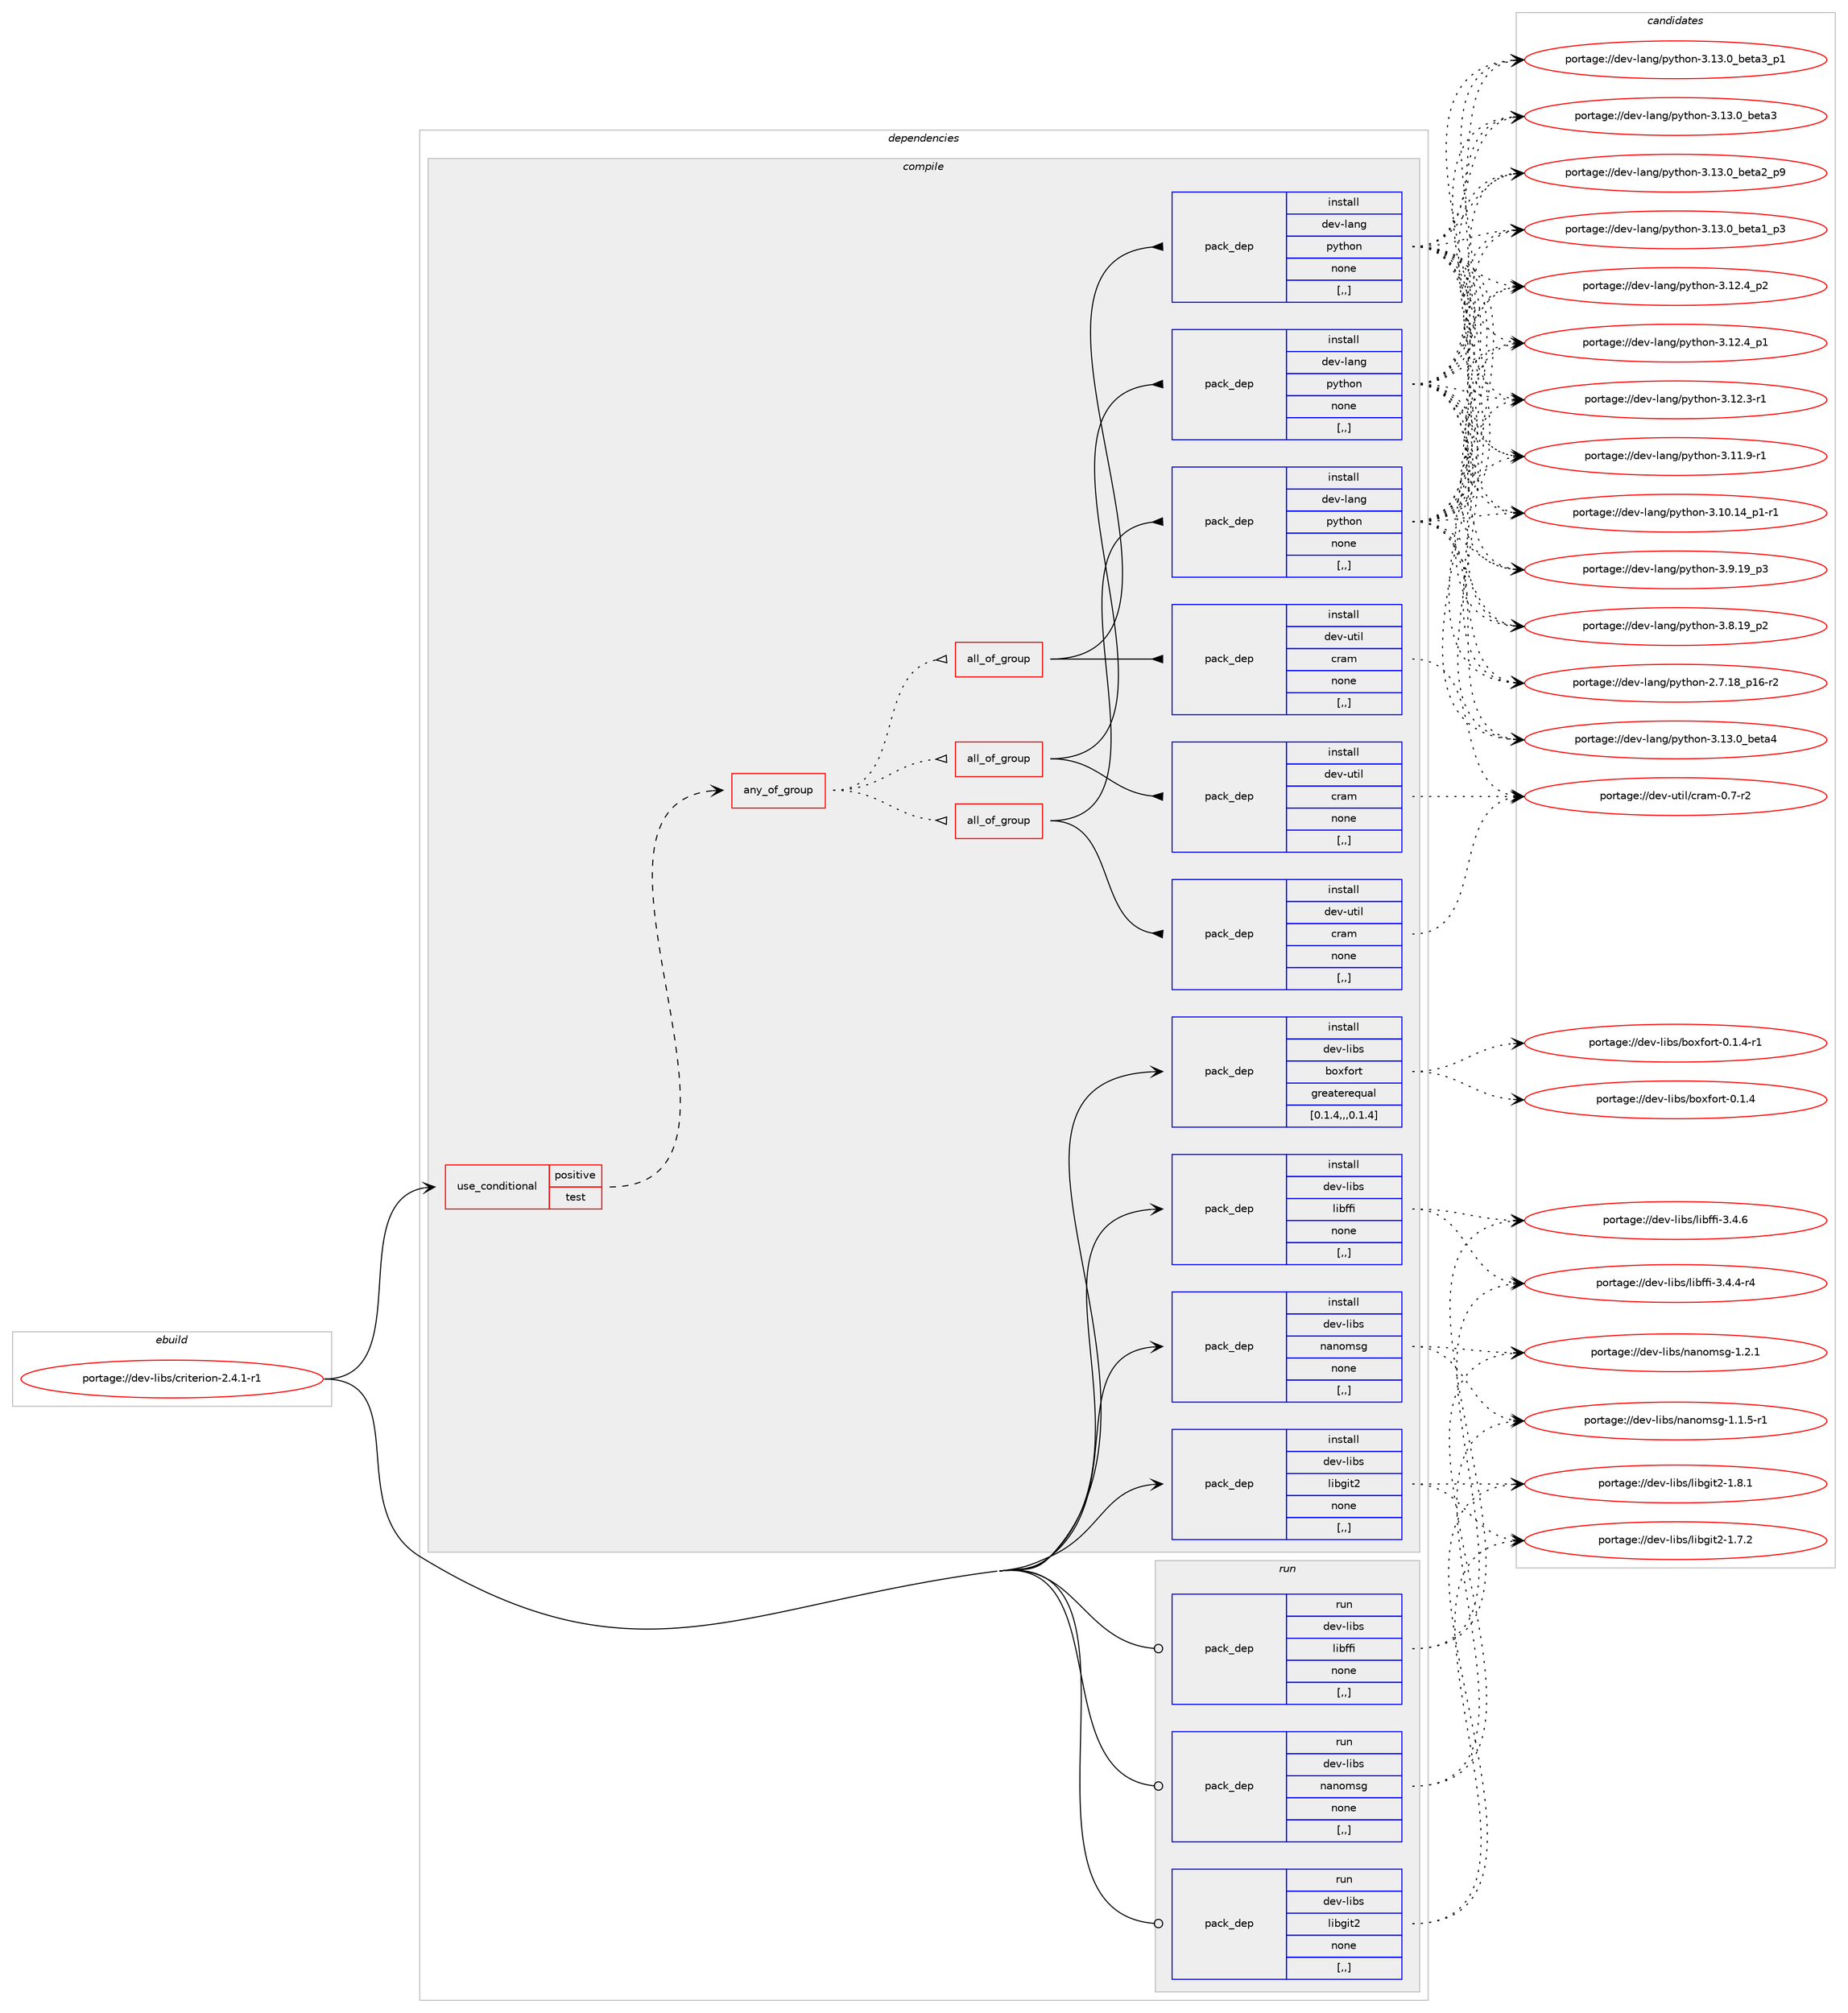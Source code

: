 digraph prolog {

# *************
# Graph options
# *************

newrank=true;
concentrate=true;
compound=true;
graph [rankdir=LR,fontname=Helvetica,fontsize=10,ranksep=1.5];#, ranksep=2.5, nodesep=0.2];
edge  [arrowhead=vee];
node  [fontname=Helvetica,fontsize=10];

# **********
# The ebuild
# **********

subgraph cluster_leftcol {
color=gray;
label=<<i>ebuild</i>>;
id [label="portage://dev-libs/criterion-2.4.1-r1", color=red, width=4, href="../dev-libs/criterion-2.4.1-r1.svg"];
}

# ****************
# The dependencies
# ****************

subgraph cluster_midcol {
color=gray;
label=<<i>dependencies</i>>;
subgraph cluster_compile {
fillcolor="#eeeeee";
style=filled;
label=<<i>compile</i>>;
subgraph cond26103 {
dependency107466 [label=<<TABLE BORDER="0" CELLBORDER="1" CELLSPACING="0" CELLPADDING="4"><TR><TD ROWSPAN="3" CELLPADDING="10">use_conditional</TD></TR><TR><TD>positive</TD></TR><TR><TD>test</TD></TR></TABLE>>, shape=none, color=red];
subgraph any1014 {
dependency107467 [label=<<TABLE BORDER="0" CELLBORDER="1" CELLSPACING="0" CELLPADDING="4"><TR><TD CELLPADDING="10">any_of_group</TD></TR></TABLE>>, shape=none, color=red];subgraph all148 {
dependency107468 [label=<<TABLE BORDER="0" CELLBORDER="1" CELLSPACING="0" CELLPADDING="4"><TR><TD CELLPADDING="10">all_of_group</TD></TR></TABLE>>, shape=none, color=red];subgraph pack80204 {
dependency107469 [label=<<TABLE BORDER="0" CELLBORDER="1" CELLSPACING="0" CELLPADDING="4" WIDTH="220"><TR><TD ROWSPAN="6" CELLPADDING="30">pack_dep</TD></TR><TR><TD WIDTH="110">install</TD></TR><TR><TD>dev-lang</TD></TR><TR><TD>python</TD></TR><TR><TD>none</TD></TR><TR><TD>[,,]</TD></TR></TABLE>>, shape=none, color=blue];
}
dependency107468:e -> dependency107469:w [weight=20,style="solid",arrowhead="inv"];
subgraph pack80205 {
dependency107470 [label=<<TABLE BORDER="0" CELLBORDER="1" CELLSPACING="0" CELLPADDING="4" WIDTH="220"><TR><TD ROWSPAN="6" CELLPADDING="30">pack_dep</TD></TR><TR><TD WIDTH="110">install</TD></TR><TR><TD>dev-util</TD></TR><TR><TD>cram</TD></TR><TR><TD>none</TD></TR><TR><TD>[,,]</TD></TR></TABLE>>, shape=none, color=blue];
}
dependency107468:e -> dependency107470:w [weight=20,style="solid",arrowhead="inv"];
}
dependency107467:e -> dependency107468:w [weight=20,style="dotted",arrowhead="oinv"];
subgraph all149 {
dependency107471 [label=<<TABLE BORDER="0" CELLBORDER="1" CELLSPACING="0" CELLPADDING="4"><TR><TD CELLPADDING="10">all_of_group</TD></TR></TABLE>>, shape=none, color=red];subgraph pack80206 {
dependency107472 [label=<<TABLE BORDER="0" CELLBORDER="1" CELLSPACING="0" CELLPADDING="4" WIDTH="220"><TR><TD ROWSPAN="6" CELLPADDING="30">pack_dep</TD></TR><TR><TD WIDTH="110">install</TD></TR><TR><TD>dev-lang</TD></TR><TR><TD>python</TD></TR><TR><TD>none</TD></TR><TR><TD>[,,]</TD></TR></TABLE>>, shape=none, color=blue];
}
dependency107471:e -> dependency107472:w [weight=20,style="solid",arrowhead="inv"];
subgraph pack80207 {
dependency107473 [label=<<TABLE BORDER="0" CELLBORDER="1" CELLSPACING="0" CELLPADDING="4" WIDTH="220"><TR><TD ROWSPAN="6" CELLPADDING="30">pack_dep</TD></TR><TR><TD WIDTH="110">install</TD></TR><TR><TD>dev-util</TD></TR><TR><TD>cram</TD></TR><TR><TD>none</TD></TR><TR><TD>[,,]</TD></TR></TABLE>>, shape=none, color=blue];
}
dependency107471:e -> dependency107473:w [weight=20,style="solid",arrowhead="inv"];
}
dependency107467:e -> dependency107471:w [weight=20,style="dotted",arrowhead="oinv"];
subgraph all150 {
dependency107474 [label=<<TABLE BORDER="0" CELLBORDER="1" CELLSPACING="0" CELLPADDING="4"><TR><TD CELLPADDING="10">all_of_group</TD></TR></TABLE>>, shape=none, color=red];subgraph pack80208 {
dependency107475 [label=<<TABLE BORDER="0" CELLBORDER="1" CELLSPACING="0" CELLPADDING="4" WIDTH="220"><TR><TD ROWSPAN="6" CELLPADDING="30">pack_dep</TD></TR><TR><TD WIDTH="110">install</TD></TR><TR><TD>dev-lang</TD></TR><TR><TD>python</TD></TR><TR><TD>none</TD></TR><TR><TD>[,,]</TD></TR></TABLE>>, shape=none, color=blue];
}
dependency107474:e -> dependency107475:w [weight=20,style="solid",arrowhead="inv"];
subgraph pack80209 {
dependency107476 [label=<<TABLE BORDER="0" CELLBORDER="1" CELLSPACING="0" CELLPADDING="4" WIDTH="220"><TR><TD ROWSPAN="6" CELLPADDING="30">pack_dep</TD></TR><TR><TD WIDTH="110">install</TD></TR><TR><TD>dev-util</TD></TR><TR><TD>cram</TD></TR><TR><TD>none</TD></TR><TR><TD>[,,]</TD></TR></TABLE>>, shape=none, color=blue];
}
dependency107474:e -> dependency107476:w [weight=20,style="solid",arrowhead="inv"];
}
dependency107467:e -> dependency107474:w [weight=20,style="dotted",arrowhead="oinv"];
}
dependency107466:e -> dependency107467:w [weight=20,style="dashed",arrowhead="vee"];
}
id:e -> dependency107466:w [weight=20,style="solid",arrowhead="vee"];
subgraph pack80210 {
dependency107477 [label=<<TABLE BORDER="0" CELLBORDER="1" CELLSPACING="0" CELLPADDING="4" WIDTH="220"><TR><TD ROWSPAN="6" CELLPADDING="30">pack_dep</TD></TR><TR><TD WIDTH="110">install</TD></TR><TR><TD>dev-libs</TD></TR><TR><TD>boxfort</TD></TR><TR><TD>greaterequal</TD></TR><TR><TD>[0.1.4,,,0.1.4]</TD></TR></TABLE>>, shape=none, color=blue];
}
id:e -> dependency107477:w [weight=20,style="solid",arrowhead="vee"];
subgraph pack80211 {
dependency107478 [label=<<TABLE BORDER="0" CELLBORDER="1" CELLSPACING="0" CELLPADDING="4" WIDTH="220"><TR><TD ROWSPAN="6" CELLPADDING="30">pack_dep</TD></TR><TR><TD WIDTH="110">install</TD></TR><TR><TD>dev-libs</TD></TR><TR><TD>libffi</TD></TR><TR><TD>none</TD></TR><TR><TD>[,,]</TD></TR></TABLE>>, shape=none, color=blue];
}
id:e -> dependency107478:w [weight=20,style="solid",arrowhead="vee"];
subgraph pack80212 {
dependency107479 [label=<<TABLE BORDER="0" CELLBORDER="1" CELLSPACING="0" CELLPADDING="4" WIDTH="220"><TR><TD ROWSPAN="6" CELLPADDING="30">pack_dep</TD></TR><TR><TD WIDTH="110">install</TD></TR><TR><TD>dev-libs</TD></TR><TR><TD>libgit2</TD></TR><TR><TD>none</TD></TR><TR><TD>[,,]</TD></TR></TABLE>>, shape=none, color=blue];
}
id:e -> dependency107479:w [weight=20,style="solid",arrowhead="vee"];
subgraph pack80213 {
dependency107480 [label=<<TABLE BORDER="0" CELLBORDER="1" CELLSPACING="0" CELLPADDING="4" WIDTH="220"><TR><TD ROWSPAN="6" CELLPADDING="30">pack_dep</TD></TR><TR><TD WIDTH="110">install</TD></TR><TR><TD>dev-libs</TD></TR><TR><TD>nanomsg</TD></TR><TR><TD>none</TD></TR><TR><TD>[,,]</TD></TR></TABLE>>, shape=none, color=blue];
}
id:e -> dependency107480:w [weight=20,style="solid",arrowhead="vee"];
}
subgraph cluster_compileandrun {
fillcolor="#eeeeee";
style=filled;
label=<<i>compile and run</i>>;
}
subgraph cluster_run {
fillcolor="#eeeeee";
style=filled;
label=<<i>run</i>>;
subgraph pack80214 {
dependency107481 [label=<<TABLE BORDER="0" CELLBORDER="1" CELLSPACING="0" CELLPADDING="4" WIDTH="220"><TR><TD ROWSPAN="6" CELLPADDING="30">pack_dep</TD></TR><TR><TD WIDTH="110">run</TD></TR><TR><TD>dev-libs</TD></TR><TR><TD>libffi</TD></TR><TR><TD>none</TD></TR><TR><TD>[,,]</TD></TR></TABLE>>, shape=none, color=blue];
}
id:e -> dependency107481:w [weight=20,style="solid",arrowhead="odot"];
subgraph pack80215 {
dependency107482 [label=<<TABLE BORDER="0" CELLBORDER="1" CELLSPACING="0" CELLPADDING="4" WIDTH="220"><TR><TD ROWSPAN="6" CELLPADDING="30">pack_dep</TD></TR><TR><TD WIDTH="110">run</TD></TR><TR><TD>dev-libs</TD></TR><TR><TD>libgit2</TD></TR><TR><TD>none</TD></TR><TR><TD>[,,]</TD></TR></TABLE>>, shape=none, color=blue];
}
id:e -> dependency107482:w [weight=20,style="solid",arrowhead="odot"];
subgraph pack80216 {
dependency107483 [label=<<TABLE BORDER="0" CELLBORDER="1" CELLSPACING="0" CELLPADDING="4" WIDTH="220"><TR><TD ROWSPAN="6" CELLPADDING="30">pack_dep</TD></TR><TR><TD WIDTH="110">run</TD></TR><TR><TD>dev-libs</TD></TR><TR><TD>nanomsg</TD></TR><TR><TD>none</TD></TR><TR><TD>[,,]</TD></TR></TABLE>>, shape=none, color=blue];
}
id:e -> dependency107483:w [weight=20,style="solid",arrowhead="odot"];
}
}

# **************
# The candidates
# **************

subgraph cluster_choices {
rank=same;
color=gray;
label=<<i>candidates</i>>;

subgraph choice80204 {
color=black;
nodesep=1;
choice1001011184510897110103471121211161041111104551464951464895981011169752 [label="portage://dev-lang/python-3.13.0_beta4", color=red, width=4,href="../dev-lang/python-3.13.0_beta4.svg"];
choice10010111845108971101034711212111610411111045514649514648959810111697519511249 [label="portage://dev-lang/python-3.13.0_beta3_p1", color=red, width=4,href="../dev-lang/python-3.13.0_beta3_p1.svg"];
choice1001011184510897110103471121211161041111104551464951464895981011169751 [label="portage://dev-lang/python-3.13.0_beta3", color=red, width=4,href="../dev-lang/python-3.13.0_beta3.svg"];
choice10010111845108971101034711212111610411111045514649514648959810111697509511257 [label="portage://dev-lang/python-3.13.0_beta2_p9", color=red, width=4,href="../dev-lang/python-3.13.0_beta2_p9.svg"];
choice10010111845108971101034711212111610411111045514649514648959810111697499511251 [label="portage://dev-lang/python-3.13.0_beta1_p3", color=red, width=4,href="../dev-lang/python-3.13.0_beta1_p3.svg"];
choice100101118451089711010347112121116104111110455146495046529511250 [label="portage://dev-lang/python-3.12.4_p2", color=red, width=4,href="../dev-lang/python-3.12.4_p2.svg"];
choice100101118451089711010347112121116104111110455146495046529511249 [label="portage://dev-lang/python-3.12.4_p1", color=red, width=4,href="../dev-lang/python-3.12.4_p1.svg"];
choice100101118451089711010347112121116104111110455146495046514511449 [label="portage://dev-lang/python-3.12.3-r1", color=red, width=4,href="../dev-lang/python-3.12.3-r1.svg"];
choice100101118451089711010347112121116104111110455146494946574511449 [label="portage://dev-lang/python-3.11.9-r1", color=red, width=4,href="../dev-lang/python-3.11.9-r1.svg"];
choice100101118451089711010347112121116104111110455146494846495295112494511449 [label="portage://dev-lang/python-3.10.14_p1-r1", color=red, width=4,href="../dev-lang/python-3.10.14_p1-r1.svg"];
choice100101118451089711010347112121116104111110455146574649579511251 [label="portage://dev-lang/python-3.9.19_p3", color=red, width=4,href="../dev-lang/python-3.9.19_p3.svg"];
choice100101118451089711010347112121116104111110455146564649579511250 [label="portage://dev-lang/python-3.8.19_p2", color=red, width=4,href="../dev-lang/python-3.8.19_p2.svg"];
choice100101118451089711010347112121116104111110455046554649569511249544511450 [label="portage://dev-lang/python-2.7.18_p16-r2", color=red, width=4,href="../dev-lang/python-2.7.18_p16-r2.svg"];
dependency107469:e -> choice1001011184510897110103471121211161041111104551464951464895981011169752:w [style=dotted,weight="100"];
dependency107469:e -> choice10010111845108971101034711212111610411111045514649514648959810111697519511249:w [style=dotted,weight="100"];
dependency107469:e -> choice1001011184510897110103471121211161041111104551464951464895981011169751:w [style=dotted,weight="100"];
dependency107469:e -> choice10010111845108971101034711212111610411111045514649514648959810111697509511257:w [style=dotted,weight="100"];
dependency107469:e -> choice10010111845108971101034711212111610411111045514649514648959810111697499511251:w [style=dotted,weight="100"];
dependency107469:e -> choice100101118451089711010347112121116104111110455146495046529511250:w [style=dotted,weight="100"];
dependency107469:e -> choice100101118451089711010347112121116104111110455146495046529511249:w [style=dotted,weight="100"];
dependency107469:e -> choice100101118451089711010347112121116104111110455146495046514511449:w [style=dotted,weight="100"];
dependency107469:e -> choice100101118451089711010347112121116104111110455146494946574511449:w [style=dotted,weight="100"];
dependency107469:e -> choice100101118451089711010347112121116104111110455146494846495295112494511449:w [style=dotted,weight="100"];
dependency107469:e -> choice100101118451089711010347112121116104111110455146574649579511251:w [style=dotted,weight="100"];
dependency107469:e -> choice100101118451089711010347112121116104111110455146564649579511250:w [style=dotted,weight="100"];
dependency107469:e -> choice100101118451089711010347112121116104111110455046554649569511249544511450:w [style=dotted,weight="100"];
}
subgraph choice80205 {
color=black;
nodesep=1;
choice10010111845117116105108479911497109454846554511450 [label="portage://dev-util/cram-0.7-r2", color=red, width=4,href="../dev-util/cram-0.7-r2.svg"];
dependency107470:e -> choice10010111845117116105108479911497109454846554511450:w [style=dotted,weight="100"];
}
subgraph choice80206 {
color=black;
nodesep=1;
choice1001011184510897110103471121211161041111104551464951464895981011169752 [label="portage://dev-lang/python-3.13.0_beta4", color=red, width=4,href="../dev-lang/python-3.13.0_beta4.svg"];
choice10010111845108971101034711212111610411111045514649514648959810111697519511249 [label="portage://dev-lang/python-3.13.0_beta3_p1", color=red, width=4,href="../dev-lang/python-3.13.0_beta3_p1.svg"];
choice1001011184510897110103471121211161041111104551464951464895981011169751 [label="portage://dev-lang/python-3.13.0_beta3", color=red, width=4,href="../dev-lang/python-3.13.0_beta3.svg"];
choice10010111845108971101034711212111610411111045514649514648959810111697509511257 [label="portage://dev-lang/python-3.13.0_beta2_p9", color=red, width=4,href="../dev-lang/python-3.13.0_beta2_p9.svg"];
choice10010111845108971101034711212111610411111045514649514648959810111697499511251 [label="portage://dev-lang/python-3.13.0_beta1_p3", color=red, width=4,href="../dev-lang/python-3.13.0_beta1_p3.svg"];
choice100101118451089711010347112121116104111110455146495046529511250 [label="portage://dev-lang/python-3.12.4_p2", color=red, width=4,href="../dev-lang/python-3.12.4_p2.svg"];
choice100101118451089711010347112121116104111110455146495046529511249 [label="portage://dev-lang/python-3.12.4_p1", color=red, width=4,href="../dev-lang/python-3.12.4_p1.svg"];
choice100101118451089711010347112121116104111110455146495046514511449 [label="portage://dev-lang/python-3.12.3-r1", color=red, width=4,href="../dev-lang/python-3.12.3-r1.svg"];
choice100101118451089711010347112121116104111110455146494946574511449 [label="portage://dev-lang/python-3.11.9-r1", color=red, width=4,href="../dev-lang/python-3.11.9-r1.svg"];
choice100101118451089711010347112121116104111110455146494846495295112494511449 [label="portage://dev-lang/python-3.10.14_p1-r1", color=red, width=4,href="../dev-lang/python-3.10.14_p1-r1.svg"];
choice100101118451089711010347112121116104111110455146574649579511251 [label="portage://dev-lang/python-3.9.19_p3", color=red, width=4,href="../dev-lang/python-3.9.19_p3.svg"];
choice100101118451089711010347112121116104111110455146564649579511250 [label="portage://dev-lang/python-3.8.19_p2", color=red, width=4,href="../dev-lang/python-3.8.19_p2.svg"];
choice100101118451089711010347112121116104111110455046554649569511249544511450 [label="portage://dev-lang/python-2.7.18_p16-r2", color=red, width=4,href="../dev-lang/python-2.7.18_p16-r2.svg"];
dependency107472:e -> choice1001011184510897110103471121211161041111104551464951464895981011169752:w [style=dotted,weight="100"];
dependency107472:e -> choice10010111845108971101034711212111610411111045514649514648959810111697519511249:w [style=dotted,weight="100"];
dependency107472:e -> choice1001011184510897110103471121211161041111104551464951464895981011169751:w [style=dotted,weight="100"];
dependency107472:e -> choice10010111845108971101034711212111610411111045514649514648959810111697509511257:w [style=dotted,weight="100"];
dependency107472:e -> choice10010111845108971101034711212111610411111045514649514648959810111697499511251:w [style=dotted,weight="100"];
dependency107472:e -> choice100101118451089711010347112121116104111110455146495046529511250:w [style=dotted,weight="100"];
dependency107472:e -> choice100101118451089711010347112121116104111110455146495046529511249:w [style=dotted,weight="100"];
dependency107472:e -> choice100101118451089711010347112121116104111110455146495046514511449:w [style=dotted,weight="100"];
dependency107472:e -> choice100101118451089711010347112121116104111110455146494946574511449:w [style=dotted,weight="100"];
dependency107472:e -> choice100101118451089711010347112121116104111110455146494846495295112494511449:w [style=dotted,weight="100"];
dependency107472:e -> choice100101118451089711010347112121116104111110455146574649579511251:w [style=dotted,weight="100"];
dependency107472:e -> choice100101118451089711010347112121116104111110455146564649579511250:w [style=dotted,weight="100"];
dependency107472:e -> choice100101118451089711010347112121116104111110455046554649569511249544511450:w [style=dotted,weight="100"];
}
subgraph choice80207 {
color=black;
nodesep=1;
choice10010111845117116105108479911497109454846554511450 [label="portage://dev-util/cram-0.7-r2", color=red, width=4,href="../dev-util/cram-0.7-r2.svg"];
dependency107473:e -> choice10010111845117116105108479911497109454846554511450:w [style=dotted,weight="100"];
}
subgraph choice80208 {
color=black;
nodesep=1;
choice1001011184510897110103471121211161041111104551464951464895981011169752 [label="portage://dev-lang/python-3.13.0_beta4", color=red, width=4,href="../dev-lang/python-3.13.0_beta4.svg"];
choice10010111845108971101034711212111610411111045514649514648959810111697519511249 [label="portage://dev-lang/python-3.13.0_beta3_p1", color=red, width=4,href="../dev-lang/python-3.13.0_beta3_p1.svg"];
choice1001011184510897110103471121211161041111104551464951464895981011169751 [label="portage://dev-lang/python-3.13.0_beta3", color=red, width=4,href="../dev-lang/python-3.13.0_beta3.svg"];
choice10010111845108971101034711212111610411111045514649514648959810111697509511257 [label="portage://dev-lang/python-3.13.0_beta2_p9", color=red, width=4,href="../dev-lang/python-3.13.0_beta2_p9.svg"];
choice10010111845108971101034711212111610411111045514649514648959810111697499511251 [label="portage://dev-lang/python-3.13.0_beta1_p3", color=red, width=4,href="../dev-lang/python-3.13.0_beta1_p3.svg"];
choice100101118451089711010347112121116104111110455146495046529511250 [label="portage://dev-lang/python-3.12.4_p2", color=red, width=4,href="../dev-lang/python-3.12.4_p2.svg"];
choice100101118451089711010347112121116104111110455146495046529511249 [label="portage://dev-lang/python-3.12.4_p1", color=red, width=4,href="../dev-lang/python-3.12.4_p1.svg"];
choice100101118451089711010347112121116104111110455146495046514511449 [label="portage://dev-lang/python-3.12.3-r1", color=red, width=4,href="../dev-lang/python-3.12.3-r1.svg"];
choice100101118451089711010347112121116104111110455146494946574511449 [label="portage://dev-lang/python-3.11.9-r1", color=red, width=4,href="../dev-lang/python-3.11.9-r1.svg"];
choice100101118451089711010347112121116104111110455146494846495295112494511449 [label="portage://dev-lang/python-3.10.14_p1-r1", color=red, width=4,href="../dev-lang/python-3.10.14_p1-r1.svg"];
choice100101118451089711010347112121116104111110455146574649579511251 [label="portage://dev-lang/python-3.9.19_p3", color=red, width=4,href="../dev-lang/python-3.9.19_p3.svg"];
choice100101118451089711010347112121116104111110455146564649579511250 [label="portage://dev-lang/python-3.8.19_p2", color=red, width=4,href="../dev-lang/python-3.8.19_p2.svg"];
choice100101118451089711010347112121116104111110455046554649569511249544511450 [label="portage://dev-lang/python-2.7.18_p16-r2", color=red, width=4,href="../dev-lang/python-2.7.18_p16-r2.svg"];
dependency107475:e -> choice1001011184510897110103471121211161041111104551464951464895981011169752:w [style=dotted,weight="100"];
dependency107475:e -> choice10010111845108971101034711212111610411111045514649514648959810111697519511249:w [style=dotted,weight="100"];
dependency107475:e -> choice1001011184510897110103471121211161041111104551464951464895981011169751:w [style=dotted,weight="100"];
dependency107475:e -> choice10010111845108971101034711212111610411111045514649514648959810111697509511257:w [style=dotted,weight="100"];
dependency107475:e -> choice10010111845108971101034711212111610411111045514649514648959810111697499511251:w [style=dotted,weight="100"];
dependency107475:e -> choice100101118451089711010347112121116104111110455146495046529511250:w [style=dotted,weight="100"];
dependency107475:e -> choice100101118451089711010347112121116104111110455146495046529511249:w [style=dotted,weight="100"];
dependency107475:e -> choice100101118451089711010347112121116104111110455146495046514511449:w [style=dotted,weight="100"];
dependency107475:e -> choice100101118451089711010347112121116104111110455146494946574511449:w [style=dotted,weight="100"];
dependency107475:e -> choice100101118451089711010347112121116104111110455146494846495295112494511449:w [style=dotted,weight="100"];
dependency107475:e -> choice100101118451089711010347112121116104111110455146574649579511251:w [style=dotted,weight="100"];
dependency107475:e -> choice100101118451089711010347112121116104111110455146564649579511250:w [style=dotted,weight="100"];
dependency107475:e -> choice100101118451089711010347112121116104111110455046554649569511249544511450:w [style=dotted,weight="100"];
}
subgraph choice80209 {
color=black;
nodesep=1;
choice10010111845117116105108479911497109454846554511450 [label="portage://dev-util/cram-0.7-r2", color=red, width=4,href="../dev-util/cram-0.7-r2.svg"];
dependency107476:e -> choice10010111845117116105108479911497109454846554511450:w [style=dotted,weight="100"];
}
subgraph choice80210 {
color=black;
nodesep=1;
choice100101118451081059811547981111201021111141164548464946524511449 [label="portage://dev-libs/boxfort-0.1.4-r1", color=red, width=4,href="../dev-libs/boxfort-0.1.4-r1.svg"];
choice10010111845108105981154798111120102111114116454846494652 [label="portage://dev-libs/boxfort-0.1.4", color=red, width=4,href="../dev-libs/boxfort-0.1.4.svg"];
dependency107477:e -> choice100101118451081059811547981111201021111141164548464946524511449:w [style=dotted,weight="100"];
dependency107477:e -> choice10010111845108105981154798111120102111114116454846494652:w [style=dotted,weight="100"];
}
subgraph choice80211 {
color=black;
nodesep=1;
choice10010111845108105981154710810598102102105455146524654 [label="portage://dev-libs/libffi-3.4.6", color=red, width=4,href="../dev-libs/libffi-3.4.6.svg"];
choice100101118451081059811547108105981021021054551465246524511452 [label="portage://dev-libs/libffi-3.4.4-r4", color=red, width=4,href="../dev-libs/libffi-3.4.4-r4.svg"];
dependency107478:e -> choice10010111845108105981154710810598102102105455146524654:w [style=dotted,weight="100"];
dependency107478:e -> choice100101118451081059811547108105981021021054551465246524511452:w [style=dotted,weight="100"];
}
subgraph choice80212 {
color=black;
nodesep=1;
choice1001011184510810598115471081059810310511650454946564649 [label="portage://dev-libs/libgit2-1.8.1", color=red, width=4,href="../dev-libs/libgit2-1.8.1.svg"];
choice1001011184510810598115471081059810310511650454946554650 [label="portage://dev-libs/libgit2-1.7.2", color=red, width=4,href="../dev-libs/libgit2-1.7.2.svg"];
dependency107479:e -> choice1001011184510810598115471081059810310511650454946564649:w [style=dotted,weight="100"];
dependency107479:e -> choice1001011184510810598115471081059810310511650454946554650:w [style=dotted,weight="100"];
}
subgraph choice80213 {
color=black;
nodesep=1;
choice10010111845108105981154711097110111109115103454946504649 [label="portage://dev-libs/nanomsg-1.2.1", color=red, width=4,href="../dev-libs/nanomsg-1.2.1.svg"];
choice100101118451081059811547110971101111091151034549464946534511449 [label="portage://dev-libs/nanomsg-1.1.5-r1", color=red, width=4,href="../dev-libs/nanomsg-1.1.5-r1.svg"];
dependency107480:e -> choice10010111845108105981154711097110111109115103454946504649:w [style=dotted,weight="100"];
dependency107480:e -> choice100101118451081059811547110971101111091151034549464946534511449:w [style=dotted,weight="100"];
}
subgraph choice80214 {
color=black;
nodesep=1;
choice10010111845108105981154710810598102102105455146524654 [label="portage://dev-libs/libffi-3.4.6", color=red, width=4,href="../dev-libs/libffi-3.4.6.svg"];
choice100101118451081059811547108105981021021054551465246524511452 [label="portage://dev-libs/libffi-3.4.4-r4", color=red, width=4,href="../dev-libs/libffi-3.4.4-r4.svg"];
dependency107481:e -> choice10010111845108105981154710810598102102105455146524654:w [style=dotted,weight="100"];
dependency107481:e -> choice100101118451081059811547108105981021021054551465246524511452:w [style=dotted,weight="100"];
}
subgraph choice80215 {
color=black;
nodesep=1;
choice1001011184510810598115471081059810310511650454946564649 [label="portage://dev-libs/libgit2-1.8.1", color=red, width=4,href="../dev-libs/libgit2-1.8.1.svg"];
choice1001011184510810598115471081059810310511650454946554650 [label="portage://dev-libs/libgit2-1.7.2", color=red, width=4,href="../dev-libs/libgit2-1.7.2.svg"];
dependency107482:e -> choice1001011184510810598115471081059810310511650454946564649:w [style=dotted,weight="100"];
dependency107482:e -> choice1001011184510810598115471081059810310511650454946554650:w [style=dotted,weight="100"];
}
subgraph choice80216 {
color=black;
nodesep=1;
choice10010111845108105981154711097110111109115103454946504649 [label="portage://dev-libs/nanomsg-1.2.1", color=red, width=4,href="../dev-libs/nanomsg-1.2.1.svg"];
choice100101118451081059811547110971101111091151034549464946534511449 [label="portage://dev-libs/nanomsg-1.1.5-r1", color=red, width=4,href="../dev-libs/nanomsg-1.1.5-r1.svg"];
dependency107483:e -> choice10010111845108105981154711097110111109115103454946504649:w [style=dotted,weight="100"];
dependency107483:e -> choice100101118451081059811547110971101111091151034549464946534511449:w [style=dotted,weight="100"];
}
}

}
